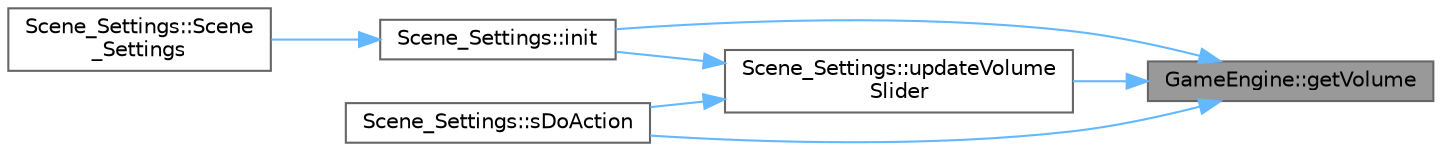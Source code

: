 digraph "GameEngine::getVolume"
{
 // LATEX_PDF_SIZE
  bgcolor="transparent";
  edge [fontname=Helvetica,fontsize=10,labelfontname=Helvetica,labelfontsize=10];
  node [fontname=Helvetica,fontsize=10,shape=box,height=0.2,width=0.4];
  rankdir="RL";
  Node1 [id="Node000001",label="GameEngine::getVolume",height=0.2,width=0.4,color="gray40", fillcolor="grey60", style="filled", fontcolor="black",tooltip="methods to get configurations"];
  Node1 -> Node2 [id="edge1_Node000001_Node000002",dir="back",color="steelblue1",style="solid",tooltip=" "];
  Node2 [id="Node000002",label="Scene_Settings::init",height=0.2,width=0.4,color="grey40", fillcolor="white", style="filled",URL="$class_scene___settings.html#a76b13e5709a76c73b7768859555f83bc",tooltip="Initial control scheme."];
  Node2 -> Node3 [id="edge2_Node000002_Node000003",dir="back",color="steelblue1",style="solid",tooltip=" "];
  Node3 [id="Node000003",label="Scene_Settings::Scene\l_Settings",height=0.2,width=0.4,color="grey40", fillcolor="white", style="filled",URL="$class_scene___settings.html#aed9876c261637e7aa4f25c1c39261033",tooltip="constructor for play scene that receives the pointer to the game engine"];
  Node1 -> Node4 [id="edge3_Node000001_Node000004",dir="back",color="steelblue1",style="solid",tooltip=" "];
  Node4 [id="Node000004",label="Scene_Settings::sDoAction",height=0.2,width=0.4,color="grey40", fillcolor="white", style="filled",URL="$class_scene___settings.html#a4da6738ad070d4fb99ce3675e636b160",tooltip=" "];
  Node1 -> Node5 [id="edge4_Node000001_Node000005",dir="back",color="steelblue1",style="solid",tooltip=" "];
  Node5 [id="Node000005",label="Scene_Settings::updateVolume\lSlider",height=0.2,width=0.4,color="grey40", fillcolor="white", style="filled",URL="$class_scene___settings.html#a2b9b180644b36c931eb7c47888ede9c4",tooltip="method for updating the volume slider width"];
  Node5 -> Node2 [id="edge5_Node000005_Node000002",dir="back",color="steelblue1",style="solid",tooltip=" "];
  Node5 -> Node4 [id="edge6_Node000005_Node000004",dir="back",color="steelblue1",style="solid",tooltip=" "];
}

